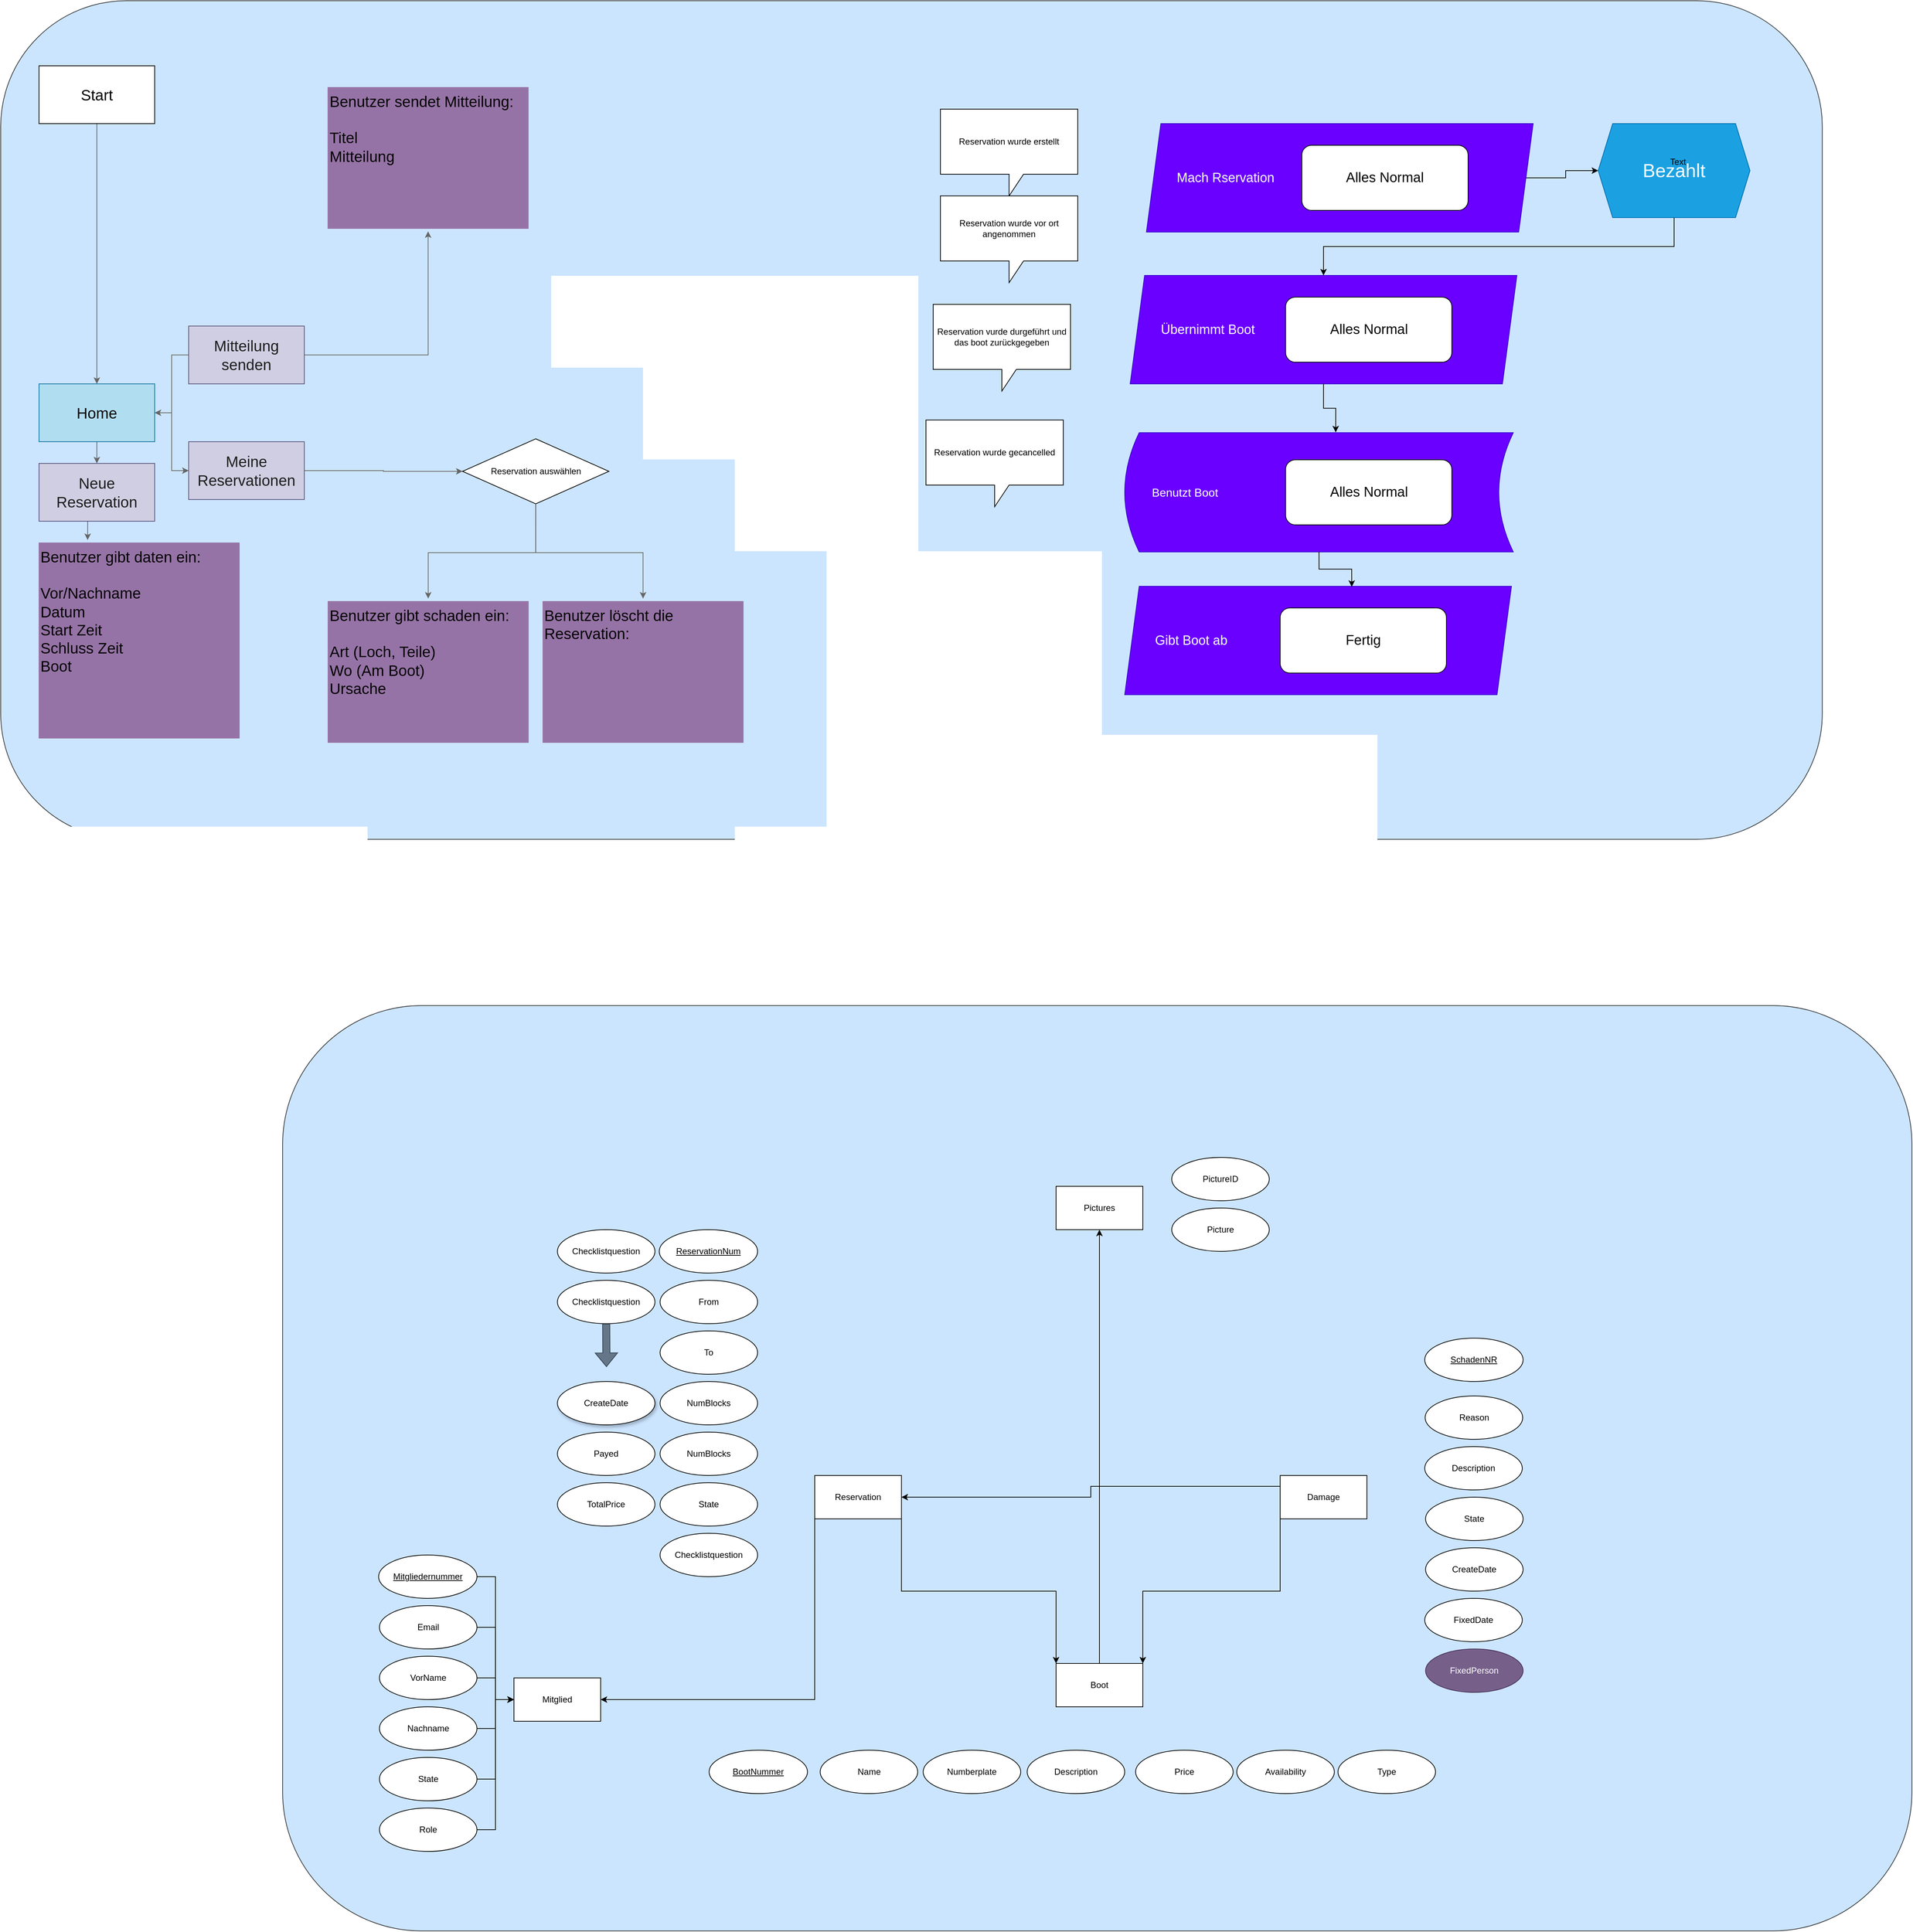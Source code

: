 <mxfile version="25.0.2">
  <diagram name="Seite-1" id="pcAqdWYxcJBWCHd6vt6f">
    <mxGraphModel dx="2868" dy="3000" grid="1" gridSize="10" guides="1" tooltips="1" connect="1" arrows="1" fold="1" page="1" pageScale="1" pageWidth="827" pageHeight="1169" math="0" shadow="0">
      <root>
        <mxCell id="0" />
        <mxCell id="1" parent="0" />
        <mxCell id="Df34fUN9E6ZzwjAj1WfK-28" value="" style="rounded=1;whiteSpace=wrap;html=1;fillColor=#cce5ff;strokeColor=#36393d;" parent="1" vertex="1">
          <mxGeometry x="-650" y="-210" width="2254" height="1280" as="geometry" />
        </mxCell>
        <mxCell id="Df34fUN9E6ZzwjAj1WfK-1" value="Mitglied" style="rounded=0;whiteSpace=wrap;html=1;" parent="1" vertex="1">
          <mxGeometry x="-330" y="720" width="120" height="60" as="geometry" />
        </mxCell>
        <mxCell id="dfBbCzrbdvESABe2VbRE-3" style="edgeStyle=orthogonalEdgeStyle;rounded=0;orthogonalLoop=1;jettySize=auto;html=1;exitX=0.5;exitY=0;exitDx=0;exitDy=0;entryX=0.5;entryY=1;entryDx=0;entryDy=0;" parent="1" source="Df34fUN9E6ZzwjAj1WfK-2" target="AAhEL-M5UL7VtdJNsia_-33" edge="1">
          <mxGeometry relative="1" as="geometry" />
        </mxCell>
        <mxCell id="Df34fUN9E6ZzwjAj1WfK-2" value="Boot" style="rounded=0;whiteSpace=wrap;html=1;" parent="1" vertex="1">
          <mxGeometry x="420" y="700" width="120" height="60" as="geometry" />
        </mxCell>
        <mxCell id="dfBbCzrbdvESABe2VbRE-2" style="edgeStyle=orthogonalEdgeStyle;rounded=0;orthogonalLoop=1;jettySize=auto;html=1;exitX=1;exitY=1;exitDx=0;exitDy=0;entryX=0;entryY=0;entryDx=0;entryDy=0;" parent="1" source="Df34fUN9E6ZzwjAj1WfK-3" target="Df34fUN9E6ZzwjAj1WfK-2" edge="1">
          <mxGeometry relative="1" as="geometry" />
        </mxCell>
        <mxCell id="dfBbCzrbdvESABe2VbRE-5" style="edgeStyle=orthogonalEdgeStyle;rounded=0;orthogonalLoop=1;jettySize=auto;html=1;exitX=0;exitY=1;exitDx=0;exitDy=0;entryX=1;entryY=0.5;entryDx=0;entryDy=0;" parent="1" source="Df34fUN9E6ZzwjAj1WfK-3" target="Df34fUN9E6ZzwjAj1WfK-1" edge="1">
          <mxGeometry relative="1" as="geometry" />
        </mxCell>
        <mxCell id="Df34fUN9E6ZzwjAj1WfK-3" value="Reservation" style="rounded=0;whiteSpace=wrap;html=1;" parent="1" vertex="1">
          <mxGeometry x="86.12" y="440" width="120" height="60" as="geometry" />
        </mxCell>
        <mxCell id="dfBbCzrbdvESABe2VbRE-1" style="edgeStyle=orthogonalEdgeStyle;rounded=0;orthogonalLoop=1;jettySize=auto;html=1;exitX=0;exitY=1;exitDx=0;exitDy=0;entryX=1;entryY=0;entryDx=0;entryDy=0;" parent="1" source="Df34fUN9E6ZzwjAj1WfK-5" target="Df34fUN9E6ZzwjAj1WfK-2" edge="1">
          <mxGeometry relative="1" as="geometry" />
        </mxCell>
        <mxCell id="dfBbCzrbdvESABe2VbRE-4" style="edgeStyle=orthogonalEdgeStyle;rounded=0;orthogonalLoop=1;jettySize=auto;html=1;exitX=0;exitY=0.25;exitDx=0;exitDy=0;entryX=1;entryY=0.5;entryDx=0;entryDy=0;" parent="1" source="Df34fUN9E6ZzwjAj1WfK-5" target="Df34fUN9E6ZzwjAj1WfK-3" edge="1">
          <mxGeometry relative="1" as="geometry" />
        </mxCell>
        <mxCell id="Df34fUN9E6ZzwjAj1WfK-5" value="Damage" style="rounded=0;whiteSpace=wrap;html=1;" parent="1" vertex="1">
          <mxGeometry x="730" y="440" width="120" height="60" as="geometry" />
        </mxCell>
        <mxCell id="Df34fUN9E6ZzwjAj1WfK-6" value="" style="rounded=1;whiteSpace=wrap;html=1;fillColor=#cce5ff;strokeColor=#36393d;" parent="1" vertex="1">
          <mxGeometry x="-1040" y="-1600" width="2520" height="1160" as="geometry" />
        </mxCell>
        <mxCell id="Df34fUN9E6ZzwjAj1WfK-9" style="edgeStyle=orthogonalEdgeStyle;rounded=0;orthogonalLoop=1;jettySize=auto;html=1;exitX=0.5;exitY=1;exitDx=0;exitDy=0;entryX=0.5;entryY=0;entryDx=0;entryDy=0;fillColor=#f5f5f5;gradientColor=#b3b3b3;strokeColor=#666666;" parent="1" source="Df34fUN9E6ZzwjAj1WfK-7" target="Df34fUN9E6ZzwjAj1WfK-8" edge="1">
          <mxGeometry relative="1" as="geometry" />
        </mxCell>
        <mxCell id="Df34fUN9E6ZzwjAj1WfK-7" value="Start" style="rounded=0;whiteSpace=wrap;html=1;fontSize=21;" parent="1" vertex="1">
          <mxGeometry x="-987" y="-1510" width="160" height="80" as="geometry" />
        </mxCell>
        <mxCell id="Df34fUN9E6ZzwjAj1WfK-11" style="edgeStyle=orthogonalEdgeStyle;rounded=0;orthogonalLoop=1;jettySize=auto;html=1;exitX=0.5;exitY=1;exitDx=0;exitDy=0;entryX=0.5;entryY=0;entryDx=0;entryDy=0;fillColor=#f5f5f5;gradientColor=#b3b3b3;strokeColor=#666666;" parent="1" source="Df34fUN9E6ZzwjAj1WfK-8" target="Df34fUN9E6ZzwjAj1WfK-10" edge="1">
          <mxGeometry relative="1" as="geometry" />
        </mxCell>
        <mxCell id="Df34fUN9E6ZzwjAj1WfK-13" style="edgeStyle=orthogonalEdgeStyle;rounded=0;orthogonalLoop=1;jettySize=auto;html=1;exitX=1;exitY=0.5;exitDx=0;exitDy=0;entryX=0;entryY=0.5;entryDx=0;entryDy=0;fillColor=#f5f5f5;gradientColor=#b3b3b3;strokeColor=#666666;" parent="1" source="Df34fUN9E6ZzwjAj1WfK-8" target="Df34fUN9E6ZzwjAj1WfK-12" edge="1">
          <mxGeometry relative="1" as="geometry" />
        </mxCell>
        <mxCell id="Df34fUN9E6ZzwjAj1WfK-8" value="Home" style="rounded=0;whiteSpace=wrap;html=1;fontSize=21;fillColor=#b1ddf0;strokeColor=#10739e;" parent="1" vertex="1">
          <mxGeometry x="-987" y="-1070" width="160" height="80" as="geometry" />
        </mxCell>
        <mxCell id="Df34fUN9E6ZzwjAj1WfK-15" style="edgeStyle=orthogonalEdgeStyle;rounded=0;orthogonalLoop=1;jettySize=auto;html=1;exitX=0.5;exitY=1;exitDx=0;exitDy=0;entryX=0.25;entryY=0;entryDx=0;entryDy=0;fillColor=#f5f5f5;gradientColor=#b3b3b3;strokeColor=#666666;" parent="1" source="Df34fUN9E6ZzwjAj1WfK-10" target="Df34fUN9E6ZzwjAj1WfK-14" edge="1">
          <mxGeometry relative="1" as="geometry" />
        </mxCell>
        <mxCell id="Df34fUN9E6ZzwjAj1WfK-10" value="Neue Reservation" style="rounded=0;whiteSpace=wrap;html=1;fontSize=21;fillColor=#d0cee2;strokeColor=#56517e;fontColor=#1C1C1C;" parent="1" vertex="1">
          <mxGeometry x="-987" y="-960" width="160" height="80" as="geometry" />
        </mxCell>
        <mxCell id="Df34fUN9E6ZzwjAj1WfK-17" style="edgeStyle=orthogonalEdgeStyle;rounded=0;orthogonalLoop=1;jettySize=auto;html=1;exitX=1;exitY=0.5;exitDx=0;exitDy=0;fillColor=#f5f5f5;strokeColor=#666666;entryX=0;entryY=0.5;entryDx=0;entryDy=0;" parent="1" source="Df34fUN9E6ZzwjAj1WfK-12" target="Df34fUN9E6ZzwjAj1WfK-18" edge="1">
          <mxGeometry relative="1" as="geometry" />
        </mxCell>
        <mxCell id="Df34fUN9E6ZzwjAj1WfK-12" value="Meine Reservationen" style="rounded=0;whiteSpace=wrap;html=1;fontSize=21;fillColor=#d0cee2;strokeColor=#56517e;fontColor=#1C1C1C;" parent="1" vertex="1">
          <mxGeometry x="-780" y="-990" width="160" height="80" as="geometry" />
        </mxCell>
        <mxCell id="Df34fUN9E6ZzwjAj1WfK-14" value="Benutzer gibt daten ein:&lt;br&gt;&lt;br&gt;Vor/Nachname&lt;div&gt;Datum&lt;/div&gt;&lt;div&gt;Start Zeit&lt;/div&gt;&lt;div&gt;Schluss Zeit&lt;/div&gt;&lt;div&gt;Boot&lt;/div&gt;&lt;div&gt;&lt;br&gt;&lt;/div&gt;" style="rounded=0;whiteSpace=wrap;html=1;fontSize=21;fillColor=#9673a6;strokeColor=#9673a6;align=left;verticalAlign=top;perimeterSpacing=4;" parent="1" vertex="1">
          <mxGeometry x="-987" y="-850" width="277" height="270" as="geometry" />
        </mxCell>
        <mxCell id="Df34fUN9E6ZzwjAj1WfK-16" value="Benutzer gibt schaden ein:&lt;br&gt;&lt;br&gt;&lt;div&gt;Art (Loch, Teile)&lt;/div&gt;&lt;div&gt;Wo (Am Boot)&lt;br&gt;Ursache&lt;/div&gt;&lt;div&gt;&lt;br&gt;&lt;/div&gt;" style="rounded=0;whiteSpace=wrap;html=1;fontSize=21;fillColor=#9673a6;strokeColor=#9673a6;align=left;verticalAlign=top;perimeterSpacing=4;" parent="1" vertex="1">
          <mxGeometry x="-587.12" y="-769" width="277" height="195" as="geometry" />
        </mxCell>
        <mxCell id="Df34fUN9E6ZzwjAj1WfK-19" style="edgeStyle=orthogonalEdgeStyle;rounded=0;orthogonalLoop=1;jettySize=auto;html=1;exitX=0.5;exitY=1;exitDx=0;exitDy=0;entryX=0.5;entryY=0;entryDx=0;entryDy=0;fillColor=#f5f5f5;strokeColor=#666666;" parent="1" source="Df34fUN9E6ZzwjAj1WfK-18" target="Df34fUN9E6ZzwjAj1WfK-16" edge="1">
          <mxGeometry relative="1" as="geometry" />
        </mxCell>
        <mxCell id="Df34fUN9E6ZzwjAj1WfK-18" value="Reservation auswählen" style="rhombus;whiteSpace=wrap;html=1;" parent="1" vertex="1">
          <mxGeometry x="-401.12" y="-994" width="202.5" height="90" as="geometry" />
        </mxCell>
        <mxCell id="Df34fUN9E6ZzwjAj1WfK-24" style="edgeStyle=orthogonalEdgeStyle;rounded=0;orthogonalLoop=1;jettySize=auto;html=1;exitX=1;exitY=0.5;exitDx=0;exitDy=0;entryX=0.5;entryY=1;entryDx=0;entryDy=0;fillColor=#f5f5f5;strokeColor=#666666;" parent="1" source="Df34fUN9E6ZzwjAj1WfK-20" target="Df34fUN9E6ZzwjAj1WfK-21" edge="1">
          <mxGeometry relative="1" as="geometry">
            <mxPoint x="-550" y="-1110" as="targetPoint" />
          </mxGeometry>
        </mxCell>
        <mxCell id="Df34fUN9E6ZzwjAj1WfK-25" style="edgeStyle=orthogonalEdgeStyle;rounded=0;orthogonalLoop=1;jettySize=auto;html=1;exitX=0;exitY=0.5;exitDx=0;exitDy=0;entryX=1;entryY=0.5;entryDx=0;entryDy=0;fillColor=#f5f5f5;strokeColor=#666666;" parent="1" source="Df34fUN9E6ZzwjAj1WfK-20" target="Df34fUN9E6ZzwjAj1WfK-8" edge="1">
          <mxGeometry relative="1" as="geometry">
            <mxPoint x="-800" y="-980" as="targetPoint" />
          </mxGeometry>
        </mxCell>
        <mxCell id="Df34fUN9E6ZzwjAj1WfK-20" value="Mitteilung senden" style="rounded=0;whiteSpace=wrap;html=1;fontSize=21;fillColor=#d0cee2;strokeColor=#56517e;fontColor=#1C1C1C;" parent="1" vertex="1">
          <mxGeometry x="-780" y="-1150" width="160" height="80" as="geometry" />
        </mxCell>
        <mxCell id="Df34fUN9E6ZzwjAj1WfK-21" value="Benutzer sendet Mitteilung:&lt;br&gt;&lt;br&gt;&lt;div&gt;Titel&lt;br&gt;Mitteilung&lt;/div&gt;&lt;div&gt;&lt;br&gt;&lt;/div&gt;" style="rounded=0;whiteSpace=wrap;html=1;fontSize=21;fillColor=#9673a6;strokeColor=#9673a6;align=left;verticalAlign=top;perimeterSpacing=4;" parent="1" vertex="1">
          <mxGeometry x="-587.25" y="-1480" width="277" height="195" as="geometry" />
        </mxCell>
        <mxCell id="Df34fUN9E6ZzwjAj1WfK-26" value="Benutzer löscht die Reservation:&lt;br&gt;&lt;div&gt;&lt;br&gt;&lt;/div&gt;&lt;div&gt;&lt;br&gt;&lt;/div&gt;" style="rounded=0;whiteSpace=wrap;html=1;fontSize=21;fillColor=#9673a6;strokeColor=#9673a6;align=left;verticalAlign=top;perimeterSpacing=4;" parent="1" vertex="1">
          <mxGeometry x="-289.87" y="-769" width="277" height="195" as="geometry" />
        </mxCell>
        <mxCell id="Df34fUN9E6ZzwjAj1WfK-27" style="edgeStyle=orthogonalEdgeStyle;rounded=0;orthogonalLoop=1;jettySize=auto;html=1;exitX=0.5;exitY=1;exitDx=0;exitDy=0;entryX=0.5;entryY=0;entryDx=0;entryDy=0;fillColor=#f5f5f5;strokeColor=#666666;" parent="1" source="Df34fUN9E6ZzwjAj1WfK-18" target="Df34fUN9E6ZzwjAj1WfK-26" edge="1">
          <mxGeometry relative="1" as="geometry">
            <mxPoint x="-151.62" y="-904" as="sourcePoint" />
          </mxGeometry>
        </mxCell>
        <mxCell id="AAhEL-M5UL7VtdJNsia_-13" style="edgeStyle=orthogonalEdgeStyle;rounded=0;orthogonalLoop=1;jettySize=auto;html=1;exitX=1;exitY=0.5;exitDx=0;exitDy=0;entryX=0;entryY=0.5;entryDx=0;entryDy=0;" parent="1" source="AAhEL-M5UL7VtdJNsia_-1" target="Df34fUN9E6ZzwjAj1WfK-1" edge="1">
          <mxGeometry relative="1" as="geometry" />
        </mxCell>
        <mxCell id="AAhEL-M5UL7VtdJNsia_-1" value="Email" style="ellipse;whiteSpace=wrap;html=1;" parent="1" vertex="1">
          <mxGeometry x="-516.12" y="620" width="135" height="60" as="geometry" />
        </mxCell>
        <mxCell id="AAhEL-M5UL7VtdJNsia_-14" style="edgeStyle=orthogonalEdgeStyle;rounded=0;orthogonalLoop=1;jettySize=auto;html=1;exitX=1;exitY=0.5;exitDx=0;exitDy=0;entryX=0;entryY=0.5;entryDx=0;entryDy=0;" parent="1" source="AAhEL-M5UL7VtdJNsia_-3" target="Df34fUN9E6ZzwjAj1WfK-1" edge="1">
          <mxGeometry relative="1" as="geometry" />
        </mxCell>
        <mxCell id="AAhEL-M5UL7VtdJNsia_-3" value="VorName" style="ellipse;whiteSpace=wrap;html=1;" parent="1" vertex="1">
          <mxGeometry x="-516.12" y="690" width="135" height="60" as="geometry" />
        </mxCell>
        <mxCell id="AAhEL-M5UL7VtdJNsia_-6" style="edgeStyle=orthogonalEdgeStyle;rounded=0;orthogonalLoop=1;jettySize=auto;html=1;exitX=1;exitY=0.5;exitDx=0;exitDy=0;entryX=0;entryY=0.5;entryDx=0;entryDy=0;" parent="1" source="AAhEL-M5UL7VtdJNsia_-5" target="Df34fUN9E6ZzwjAj1WfK-1" edge="1">
          <mxGeometry relative="1" as="geometry" />
        </mxCell>
        <mxCell id="AAhEL-M5UL7VtdJNsia_-5" value="Nachname" style="ellipse;whiteSpace=wrap;html=1;" parent="1" vertex="1">
          <mxGeometry x="-516.12" y="760" width="135" height="60" as="geometry" />
        </mxCell>
        <mxCell id="AAhEL-M5UL7VtdJNsia_-11" style="edgeStyle=orthogonalEdgeStyle;rounded=0;orthogonalLoop=1;jettySize=auto;html=1;exitX=1;exitY=0.5;exitDx=0;exitDy=0;entryX=0;entryY=0.5;entryDx=0;entryDy=0;" parent="1" source="AAhEL-M5UL7VtdJNsia_-7" target="Df34fUN9E6ZzwjAj1WfK-1" edge="1">
          <mxGeometry relative="1" as="geometry" />
        </mxCell>
        <mxCell id="AAhEL-M5UL7VtdJNsia_-7" value="State" style="ellipse;whiteSpace=wrap;html=1;" parent="1" vertex="1">
          <mxGeometry x="-516.12" y="830" width="135" height="60" as="geometry" />
        </mxCell>
        <mxCell id="AAhEL-M5UL7VtdJNsia_-9" style="edgeStyle=orthogonalEdgeStyle;rounded=0;orthogonalLoop=1;jettySize=auto;html=1;exitX=1;exitY=0.5;exitDx=0;exitDy=0;entryX=0;entryY=0.5;entryDx=0;entryDy=0;" parent="1" source="AAhEL-M5UL7VtdJNsia_-8" target="Df34fUN9E6ZzwjAj1WfK-1" edge="1">
          <mxGeometry relative="1" as="geometry" />
        </mxCell>
        <mxCell id="AAhEL-M5UL7VtdJNsia_-8" value="&lt;u&gt;Mitgliedernummer&lt;/u&gt;" style="ellipse;whiteSpace=wrap;html=1;" parent="1" vertex="1">
          <mxGeometry x="-517.24" y="550" width="136.12" height="60" as="geometry" />
        </mxCell>
        <mxCell id="AAhEL-M5UL7VtdJNsia_-12" style="edgeStyle=orthogonalEdgeStyle;rounded=0;orthogonalLoop=1;jettySize=auto;html=1;exitX=1;exitY=0.5;exitDx=0;exitDy=0;entryX=0;entryY=0.5;entryDx=0;entryDy=0;" parent="1" source="AAhEL-M5UL7VtdJNsia_-10" target="Df34fUN9E6ZzwjAj1WfK-1" edge="1">
          <mxGeometry relative="1" as="geometry" />
        </mxCell>
        <mxCell id="AAhEL-M5UL7VtdJNsia_-10" value="Role" style="ellipse;whiteSpace=wrap;html=1;" parent="1" vertex="1">
          <mxGeometry x="-516.12" y="900" width="135" height="60" as="geometry" />
        </mxCell>
        <mxCell id="AAhEL-M5UL7VtdJNsia_-15" value="Type" style="ellipse;whiteSpace=wrap;html=1;" parent="1" vertex="1">
          <mxGeometry x="810" y="820" width="135" height="60" as="geometry" />
        </mxCell>
        <mxCell id="AAhEL-M5UL7VtdJNsia_-16" value="&lt;u&gt;BootNummer&lt;/u&gt;" style="ellipse;whiteSpace=wrap;html=1;" parent="1" vertex="1">
          <mxGeometry x="-60" y="820" width="136.12" height="60" as="geometry" />
        </mxCell>
        <mxCell id="AAhEL-M5UL7VtdJNsia_-17" value="Numberplate" style="ellipse;whiteSpace=wrap;html=1;" parent="1" vertex="1">
          <mxGeometry x="236.12" y="820" width="135" height="60" as="geometry" />
        </mxCell>
        <mxCell id="AAhEL-M5UL7VtdJNsia_-18" value="Description" style="ellipse;whiteSpace=wrap;html=1;" parent="1" vertex="1">
          <mxGeometry x="380" y="820" width="135" height="60" as="geometry" />
        </mxCell>
        <mxCell id="AAhEL-M5UL7VtdJNsia_-23" value="Price" style="ellipse;whiteSpace=wrap;html=1;" parent="1" vertex="1">
          <mxGeometry x="530" y="820" width="135" height="60" as="geometry" />
        </mxCell>
        <mxCell id="AAhEL-M5UL7VtdJNsia_-24" value="Reason" style="ellipse;whiteSpace=wrap;html=1;" parent="1" vertex="1">
          <mxGeometry x="930.56" y="330" width="135" height="60" as="geometry" />
        </mxCell>
        <mxCell id="AAhEL-M5UL7VtdJNsia_-25" value="&lt;u&gt;SchadenNR&lt;/u&gt;" style="ellipse;whiteSpace=wrap;html=1;" parent="1" vertex="1">
          <mxGeometry x="930" y="250" width="136.12" height="60" as="geometry" />
        </mxCell>
        <mxCell id="AAhEL-M5UL7VtdJNsia_-26" value="Description" style="ellipse;whiteSpace=wrap;html=1;" parent="1" vertex="1">
          <mxGeometry x="930" y="400" width="135" height="60" as="geometry" />
        </mxCell>
        <mxCell id="AAhEL-M5UL7VtdJNsia_-28" value="State" style="ellipse;whiteSpace=wrap;html=1;" parent="1" vertex="1">
          <mxGeometry x="931.12" y="470" width="135" height="60" as="geometry" />
        </mxCell>
        <mxCell id="AAhEL-M5UL7VtdJNsia_-29" value="CreateDate" style="ellipse;whiteSpace=wrap;html=1;" parent="1" vertex="1">
          <mxGeometry x="931.12" y="540" width="135" height="60" as="geometry" />
        </mxCell>
        <mxCell id="AAhEL-M5UL7VtdJNsia_-30" value="Availability" style="ellipse;whiteSpace=wrap;html=1;" parent="1" vertex="1">
          <mxGeometry x="670" y="820" width="135" height="60" as="geometry" />
        </mxCell>
        <mxCell id="AAhEL-M5UL7VtdJNsia_-31" value="FixedDate" style="ellipse;whiteSpace=wrap;html=1;" parent="1" vertex="1">
          <mxGeometry x="930" y="610" width="135" height="60" as="geometry" />
        </mxCell>
        <mxCell id="AAhEL-M5UL7VtdJNsia_-32" value="FixedPerson" style="ellipse;whiteSpace=wrap;html=1;fillColor=#76608a;fontColor=#ffffff;strokeColor=#432D57;" parent="1" vertex="1">
          <mxGeometry x="931.12" y="680" width="135" height="60" as="geometry" />
        </mxCell>
        <mxCell id="AAhEL-M5UL7VtdJNsia_-33" value="Pictures" style="rounded=0;whiteSpace=wrap;html=1;" parent="1" vertex="1">
          <mxGeometry x="420" y="40" width="120" height="60" as="geometry" />
        </mxCell>
        <mxCell id="AAhEL-M5UL7VtdJNsia_-34" value="PictureID" style="ellipse;whiteSpace=wrap;html=1;" parent="1" vertex="1">
          <mxGeometry x="580" width="135" height="60" as="geometry" />
        </mxCell>
        <mxCell id="AAhEL-M5UL7VtdJNsia_-35" value="Picture" style="ellipse;whiteSpace=wrap;html=1;" parent="1" vertex="1">
          <mxGeometry x="580" y="70" width="135" height="60" as="geometry" />
        </mxCell>
        <mxCell id="AAhEL-M5UL7VtdJNsia_-36" value="From" style="ellipse;whiteSpace=wrap;html=1;" parent="1" vertex="1">
          <mxGeometry x="-127.87" y="170" width="135" height="60" as="geometry" />
        </mxCell>
        <mxCell id="AAhEL-M5UL7VtdJNsia_-37" value="&lt;u&gt;ReservationNum&lt;/u&gt;" style="ellipse;whiteSpace=wrap;html=1;" parent="1" vertex="1">
          <mxGeometry x="-128.99" y="100" width="136.12" height="60" as="geometry" />
        </mxCell>
        <mxCell id="AAhEL-M5UL7VtdJNsia_-38" value="To" style="ellipse;whiteSpace=wrap;html=1;" parent="1" vertex="1">
          <mxGeometry x="-127.87" y="240" width="135" height="60" as="geometry" />
        </mxCell>
        <mxCell id="AAhEL-M5UL7VtdJNsia_-39" value="NumBlocks" style="ellipse;whiteSpace=wrap;html=1;" parent="1" vertex="1">
          <mxGeometry x="-127.87" y="310" width="135" height="60" as="geometry" />
        </mxCell>
        <mxCell id="AAhEL-M5UL7VtdJNsia_-40" value="NumBlocks" style="ellipse;whiteSpace=wrap;html=1;" parent="1" vertex="1">
          <mxGeometry x="-127.87" y="380" width="135" height="60" as="geometry" />
        </mxCell>
        <mxCell id="AAhEL-M5UL7VtdJNsia_-42" value="State" style="ellipse;whiteSpace=wrap;html=1;" parent="1" vertex="1">
          <mxGeometry x="-127.87" y="450" width="135" height="60" as="geometry" />
        </mxCell>
        <mxCell id="AAhEL-M5UL7VtdJNsia_-43" value="Checklistquestion" style="ellipse;whiteSpace=wrap;html=1;" parent="1" vertex="1">
          <mxGeometry x="-127.87" y="520" width="135" height="60" as="geometry" />
        </mxCell>
        <mxCell id="AAhEL-M5UL7VtdJNsia_-44" value="Checklistquestion" style="ellipse;whiteSpace=wrap;html=1;" parent="1" vertex="1">
          <mxGeometry x="-269.87" y="100" width="135" height="60" as="geometry" />
        </mxCell>
        <mxCell id="AAhEL-M5UL7VtdJNsia_-46" value="Checklistquestion" style="ellipse;whiteSpace=wrap;html=1;" parent="1" vertex="1">
          <mxGeometry x="-269.87" y="170" width="135" height="60" as="geometry" />
        </mxCell>
        <mxCell id="AAhEL-M5UL7VtdJNsia_-48" value="" style="shape=flexArrow;endArrow=classic;html=1;rounded=0;exitX=0.5;exitY=1;exitDx=0;exitDy=0;fillColor=#647687;strokeColor=#314354;" parent="1" source="AAhEL-M5UL7VtdJNsia_-46" edge="1">
          <mxGeometry width="50" height="50" relative="1" as="geometry">
            <mxPoint x="-240" y="420" as="sourcePoint" />
            <mxPoint x="-202" y="290" as="targetPoint" />
          </mxGeometry>
        </mxCell>
        <mxCell id="AAhEL-M5UL7VtdJNsia_-49" value="CreateDate" style="ellipse;whiteSpace=wrap;html=1;shadow=1;" parent="1" vertex="1">
          <mxGeometry x="-269.87" y="310" width="135" height="60" as="geometry" />
        </mxCell>
        <mxCell id="AAhEL-M5UL7VtdJNsia_-51" value="Name" style="ellipse;whiteSpace=wrap;html=1;" parent="1" vertex="1">
          <mxGeometry x="93.62" y="820" width="135" height="60" as="geometry" />
        </mxCell>
        <mxCell id="AAhEL-M5UL7VtdJNsia_-52" value="Payed" style="ellipse;whiteSpace=wrap;html=1;" parent="1" vertex="1">
          <mxGeometry x="-269.87" y="380" width="135" height="60" as="geometry" />
        </mxCell>
        <mxCell id="AAhEL-M5UL7VtdJNsia_-53" value="TotalPrice" style="ellipse;whiteSpace=wrap;html=1;" parent="1" vertex="1">
          <mxGeometry x="-269.87" y="450" width="135" height="60" as="geometry" />
        </mxCell>
        <mxCell id="RUs2iSeBuz9C_Oz7V9Xn-10" style="edgeStyle=orthogonalEdgeStyle;rounded=0;orthogonalLoop=1;jettySize=auto;html=1;exitX=1;exitY=0.5;exitDx=0;exitDy=0;entryX=0;entryY=0.5;entryDx=0;entryDy=0;strokeColor=#000000;" edge="1" parent="1" source="RUs2iSeBuz9C_Oz7V9Xn-1" target="RUs2iSeBuz9C_Oz7V9Xn-9">
          <mxGeometry relative="1" as="geometry" />
        </mxCell>
        <mxCell id="RUs2iSeBuz9C_Oz7V9Xn-1" value="&lt;font style=&quot;font-size: 18px;&quot;&gt;&lt;span style=&quot;white-space: pre;&quot;&gt;&#x9;&lt;/span&gt;Mach Rservation&lt;/font&gt;" style="shape=parallelogram;perimeter=parallelogramPerimeter;whiteSpace=wrap;html=1;fixedSize=1;fillColor=#6a00ff;fontColor=#ffffff;strokeColor=#3700CC;align=left;" vertex="1" parent="1">
          <mxGeometry x="545" y="-1430" width="535" height="150" as="geometry" />
        </mxCell>
        <mxCell id="RUs2iSeBuz9C_Oz7V9Xn-2" value="&lt;font style=&quot;font-size: 19px;&quot;&gt;Alles Normal&lt;/font&gt;" style="rounded=1;whiteSpace=wrap;html=1;" vertex="1" parent="1">
          <mxGeometry x="760" y="-1400" width="230" height="90" as="geometry" />
        </mxCell>
        <mxCell id="RUs2iSeBuz9C_Oz7V9Xn-3" value="&lt;font style=&quot;font-size: 18px;&quot;&gt;&lt;span style=&quot;white-space: pre;&quot;&gt;&#x9;&lt;/span&gt;Übernimmt Boot&lt;/font&gt;" style="shape=parallelogram;perimeter=parallelogramPerimeter;whiteSpace=wrap;html=1;fixedSize=1;fillColor=#6a00ff;fontColor=#ffffff;strokeColor=#3700CC;align=left;" vertex="1" parent="1">
          <mxGeometry x="522.5" y="-1220" width="535" height="150" as="geometry" />
        </mxCell>
        <mxCell id="RUs2iSeBuz9C_Oz7V9Xn-4" value="&lt;font style=&quot;font-size: 19px;&quot;&gt;Alles Normal&lt;/font&gt;" style="rounded=1;whiteSpace=wrap;html=1;" vertex="1" parent="1">
          <mxGeometry x="737.5" y="-1190" width="230" height="90" as="geometry" />
        </mxCell>
        <mxCell id="RUs2iSeBuz9C_Oz7V9Xn-5" value="&lt;font style=&quot;font-size: 18px;&quot;&gt;&lt;span style=&quot;white-space: pre;&quot;&gt;&#x9;&lt;/span&gt;Gibt Boot ab&lt;/font&gt;" style="shape=parallelogram;perimeter=parallelogramPerimeter;whiteSpace=wrap;html=1;fixedSize=1;fillColor=#6a00ff;fontColor=#ffffff;strokeColor=#3700CC;align=left;" vertex="1" parent="1">
          <mxGeometry x="515" y="-790" width="535" height="150" as="geometry" />
        </mxCell>
        <mxCell id="RUs2iSeBuz9C_Oz7V9Xn-6" value="&lt;span style=&quot;font-size: 19px;&quot;&gt;Fertig&lt;/span&gt;" style="rounded=1;whiteSpace=wrap;html=1;" vertex="1" parent="1">
          <mxGeometry x="730" y="-760" width="230" height="90" as="geometry" />
        </mxCell>
        <mxCell id="RUs2iSeBuz9C_Oz7V9Xn-7" value="&lt;font style=&quot;font-size: 16px;&quot;&gt;&lt;span style=&quot;white-space: pre;&quot;&gt;&#x9;&lt;/span&gt;Benutzt Boot&lt;/font&gt;" style="shape=dataStorage;whiteSpace=wrap;html=1;fixedSize=1;fillColor=#6a00ff;fontColor=#ffffff;strokeColor=#3700CC;align=left;" vertex="1" parent="1">
          <mxGeometry x="515" y="-1002.5" width="537.5" height="165" as="geometry" />
        </mxCell>
        <mxCell id="RUs2iSeBuz9C_Oz7V9Xn-8" value="&lt;font style=&quot;font-size: 19px;&quot;&gt;Alles Normal&lt;/font&gt;" style="rounded=1;whiteSpace=wrap;html=1;" vertex="1" parent="1">
          <mxGeometry x="737.5" y="-965" width="230" height="90" as="geometry" />
        </mxCell>
        <mxCell id="RUs2iSeBuz9C_Oz7V9Xn-11" style="edgeStyle=orthogonalEdgeStyle;rounded=0;orthogonalLoop=1;jettySize=auto;html=1;exitX=0.5;exitY=1;exitDx=0;exitDy=0;entryX=0.5;entryY=0;entryDx=0;entryDy=0;strokeColor=#000000;" edge="1" parent="1" source="RUs2iSeBuz9C_Oz7V9Xn-9" target="RUs2iSeBuz9C_Oz7V9Xn-3">
          <mxGeometry relative="1" as="geometry" />
        </mxCell>
        <mxCell id="RUs2iSeBuz9C_Oz7V9Xn-9" value="&lt;font style=&quot;font-size: 26px;&quot;&gt;Bezahlt&lt;/font&gt;" style="shape=hexagon;perimeter=hexagonPerimeter2;whiteSpace=wrap;html=1;fixedSize=1;fillColor=#1ba1e2;fontColor=#ffffff;strokeColor=#006EAF;" vertex="1" parent="1">
          <mxGeometry x="1170" y="-1430" width="210" height="130" as="geometry" />
        </mxCell>
        <mxCell id="RUs2iSeBuz9C_Oz7V9Xn-12" style="edgeStyle=orthogonalEdgeStyle;rounded=0;orthogonalLoop=1;jettySize=auto;html=1;exitX=0.5;exitY=1;exitDx=0;exitDy=0;entryX=0.543;entryY=-0.003;entryDx=0;entryDy=0;strokeColor=#000000;entryPerimeter=0;" edge="1" parent="1" source="RUs2iSeBuz9C_Oz7V9Xn-3" target="RUs2iSeBuz9C_Oz7V9Xn-7">
          <mxGeometry relative="1" as="geometry">
            <mxPoint x="1285" y="-1035" as="sourcePoint" />
            <mxPoint x="800" y="-965" as="targetPoint" />
          </mxGeometry>
        </mxCell>
        <mxCell id="RUs2iSeBuz9C_Oz7V9Xn-13" style="edgeStyle=orthogonalEdgeStyle;rounded=0;orthogonalLoop=1;jettySize=auto;html=1;exitX=0.5;exitY=1;exitDx=0;exitDy=0;entryX=0.587;entryY=0.005;entryDx=0;entryDy=0;strokeColor=#000000;entryPerimeter=0;" edge="1" parent="1" source="RUs2iSeBuz9C_Oz7V9Xn-7" target="RUs2iSeBuz9C_Oz7V9Xn-5">
          <mxGeometry relative="1" as="geometry">
            <mxPoint x="800" y="-1060" as="sourcePoint" />
            <mxPoint x="817" y="-993" as="targetPoint" />
          </mxGeometry>
        </mxCell>
        <mxCell id="RUs2iSeBuz9C_Oz7V9Xn-15" value="Text" style="text;html=1;align=center;verticalAlign=middle;resizable=0;points=[];autosize=1;strokeColor=none;fillColor=none;" vertex="1" parent="1">
          <mxGeometry x="1255" y="-1392" width="50" height="30" as="geometry" />
        </mxCell>
        <mxCell id="RUs2iSeBuz9C_Oz7V9Xn-16" value="Reservation wurde erstellt" style="shape=callout;whiteSpace=wrap;html=1;perimeter=calloutPerimeter;" vertex="1" parent="1">
          <mxGeometry x="260" y="-1450" width="190" height="120" as="geometry" />
        </mxCell>
        <mxCell id="RUs2iSeBuz9C_Oz7V9Xn-17" value="Reservation wurde vor ort angenommen" style="shape=callout;whiteSpace=wrap;html=1;perimeter=calloutPerimeter;" vertex="1" parent="1">
          <mxGeometry x="260" y="-1330" width="190" height="120" as="geometry" />
        </mxCell>
        <mxCell id="RUs2iSeBuz9C_Oz7V9Xn-18" value="Reservation vurde durgeführt und das boot zurückgegeben" style="shape=callout;whiteSpace=wrap;html=1;perimeter=calloutPerimeter;" vertex="1" parent="1">
          <mxGeometry x="250" y="-1180" width="190" height="120" as="geometry" />
        </mxCell>
        <mxCell id="RUs2iSeBuz9C_Oz7V9Xn-19" value="Reservation wurde gecancelled" style="shape=callout;whiteSpace=wrap;html=1;perimeter=calloutPerimeter;" vertex="1" parent="1">
          <mxGeometry x="240" y="-1020" width="190" height="120" as="geometry" />
        </mxCell>
      </root>
    </mxGraphModel>
  </diagram>
</mxfile>
